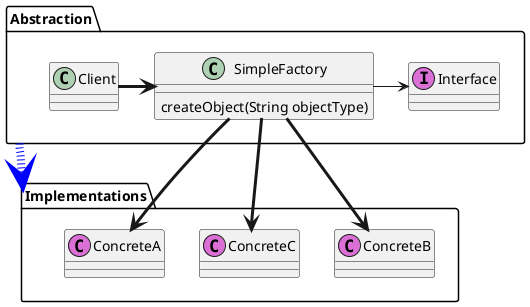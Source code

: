 @startuml
package "Abstraction" {
Class "Interface" as inter << (I,orchid)  >> 
	Class Client
	 
	Class "SimpleFactory" as fact {
		createObject(String objectType)
	}
	
}
package "Implementations" {
	
	Class "ConcreteA" as a << (C,orchid)  >>
	Class "ConcreteB" as b << (C,orchid)  >>
	Class "ConcreteC" as c << (C,orchid)  >>
}

Client-[thickness=3]>fact
fact-[thickness=3]-> a
fact-[thickness=3]>b
fact-[thickness=3]>c
fact->inter

"Abstraction" -[#blue,dotted,thickness=8]> "Implementations"
@enduml